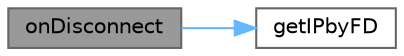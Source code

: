 digraph "onDisconnect"
{
 // LATEX_PDF_SIZE
  bgcolor="transparent";
  edge [fontname=Helvetica,fontsize=10,labelfontname=Helvetica,labelfontsize=10];
  node [fontname=Helvetica,fontsize=10,shape=box,height=0.2,width=0.4];
  rankdir="LR";
  Node1 [id="Node000001",label="onDisconnect",height=0.2,width=0.4,color="gray40", fillcolor="grey60", style="filled", fontcolor="black",tooltip=" "];
  Node1 -> Node2 [id="edge1_Node000001_Node000002",color="steelblue1",style="solid",tooltip=" "];
  Node2 [id="Node000002",label="getIPbyFD",height=0.2,width=0.4,color="grey40", fillcolor="white", style="filled",URL="$TcpUtilities_8cpp.html#aaaf10de34656611238d20b626ff75b2a",tooltip="Retrieves the IP address of a client connected to a socket."];
}
